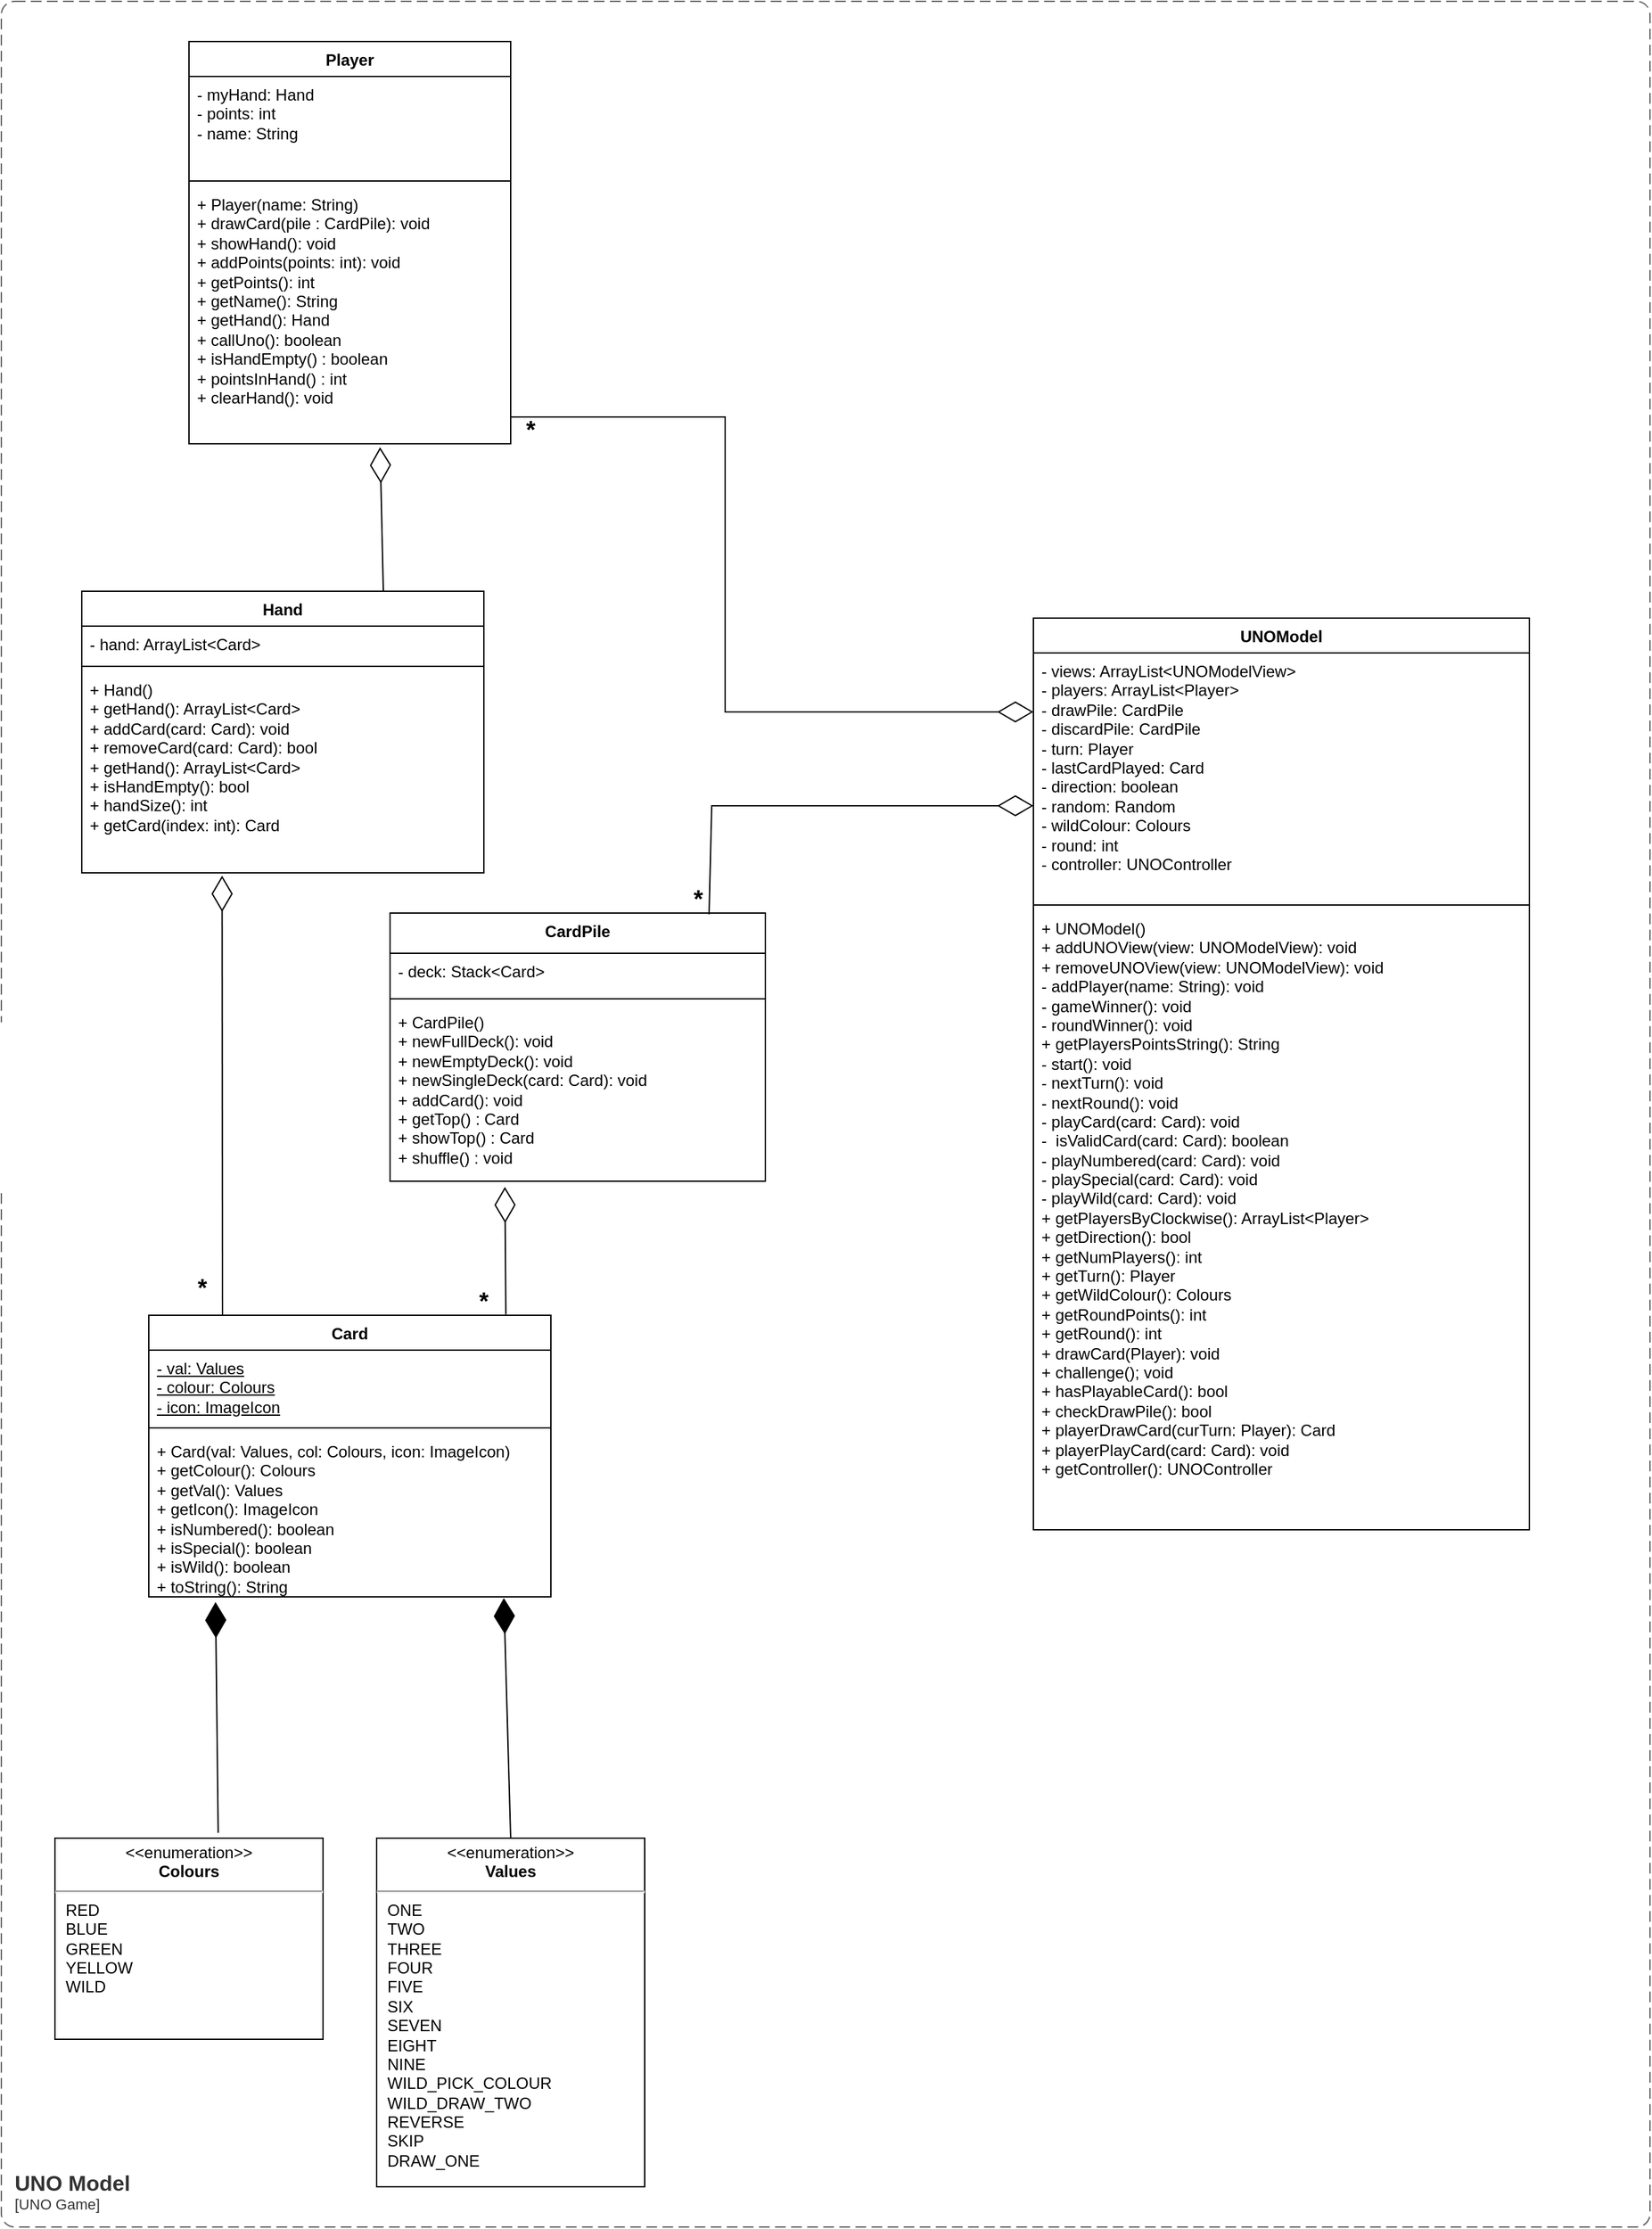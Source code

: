 <mxfile version="22.1.1" type="device">
  <diagram id="6n1j9PqHS3YFMnc8bc9q" name="Page-1">
    <mxGraphModel dx="932" dy="1017" grid="1" gridSize="10" guides="1" tooltips="1" connect="1" arrows="1" fold="1" page="1" pageScale="1" pageWidth="850" pageHeight="1100" math="0" shadow="0">
      <root>
        <mxCell id="0" />
        <mxCell id="1" parent="0" />
        <mxCell id="RmB8I1O6AhFz0H0aJWPY-1" value="Card" style="swimlane;fontStyle=1;align=center;verticalAlign=top;childLayout=stackLayout;horizontal=1;startSize=26;horizontalStack=0;resizeParent=1;resizeParentMax=0;resizeLast=0;collapsible=1;marginBottom=0;whiteSpace=wrap;html=1;" parent="1" vertex="1">
          <mxGeometry x="130" y="990" width="300" height="210" as="geometry" />
        </mxCell>
        <mxCell id="RmB8I1O6AhFz0H0aJWPY-2" value="&lt;u&gt;- val: Values&lt;/u&gt;&lt;br&gt;&lt;u&gt;- colour: Colours&lt;/u&gt;&lt;br&gt;&lt;u&gt;- icon: ImageIcon&lt;/u&gt;" style="text;strokeColor=none;fillColor=none;align=left;verticalAlign=top;spacingLeft=4;spacingRight=4;overflow=hidden;rotatable=0;points=[[0,0.5],[1,0.5]];portConstraint=eastwest;whiteSpace=wrap;html=1;" parent="RmB8I1O6AhFz0H0aJWPY-1" vertex="1">
          <mxGeometry y="26" width="300" height="54" as="geometry" />
        </mxCell>
        <mxCell id="RmB8I1O6AhFz0H0aJWPY-3" value="" style="line;strokeWidth=1;fillColor=none;align=left;verticalAlign=middle;spacingTop=-1;spacingLeft=3;spacingRight=3;rotatable=0;labelPosition=right;points=[];portConstraint=eastwest;strokeColor=inherit;" parent="RmB8I1O6AhFz0H0aJWPY-1" vertex="1">
          <mxGeometry y="80" width="300" height="8" as="geometry" />
        </mxCell>
        <mxCell id="RmB8I1O6AhFz0H0aJWPY-4" value="+ Card(val: Values, col: Colours, icon: ImageIcon)&lt;br&gt;+ getColour(): Colours&lt;br&gt;+ getVal(): Values&lt;br&gt;+ getIcon(): ImageIcon&lt;br&gt;+ isNumbered(): boolean&lt;br&gt;+ isSpecial(): boolean&lt;br&gt;+ isWild(): boolean&lt;br&gt;+ toString(): String" style="text;strokeColor=none;fillColor=none;align=left;verticalAlign=top;spacingLeft=4;spacingRight=4;overflow=hidden;rotatable=0;points=[[0,0.5],[1,0.5]];portConstraint=eastwest;whiteSpace=wrap;html=1;" parent="RmB8I1O6AhFz0H0aJWPY-1" vertex="1">
          <mxGeometry y="88" width="300" height="122" as="geometry" />
        </mxCell>
        <mxCell id="RmB8I1O6AhFz0H0aJWPY-13" value="&lt;p style=&quot;margin:0px;margin-top:4px;text-align:center;&quot;&gt;&amp;lt;&amp;lt;enumeration&amp;gt;&amp;gt;&lt;br&gt;&lt;b&gt;Values&lt;/b&gt;&lt;/p&gt;&lt;hr&gt;&lt;p style=&quot;margin:0px;margin-left:8px;text-align:left;&quot;&gt;ONE&lt;/p&gt;&lt;p style=&quot;margin:0px;margin-left:8px;text-align:left;&quot;&gt;TWO&lt;/p&gt;&lt;p style=&quot;margin:0px;margin-left:8px;text-align:left;&quot;&gt;THREE&lt;/p&gt;&lt;p style=&quot;margin:0px;margin-left:8px;text-align:left;&quot;&gt;FOUR&lt;/p&gt;&lt;p style=&quot;margin:0px;margin-left:8px;text-align:left;&quot;&gt;FIVE&lt;/p&gt;&lt;p style=&quot;margin:0px;margin-left:8px;text-align:left;&quot;&gt;SIX&lt;/p&gt;&lt;p style=&quot;margin:0px;margin-left:8px;text-align:left;&quot;&gt;SEVEN&lt;/p&gt;&lt;p style=&quot;margin:0px;margin-left:8px;text-align:left;&quot;&gt;EIGHT&lt;/p&gt;&lt;p style=&quot;margin:0px;margin-left:8px;text-align:left;&quot;&gt;NINE&lt;/p&gt;&lt;p style=&quot;margin:0px;margin-left:8px;text-align:left;&quot;&gt;WILD_PICK_COLOUR&lt;/p&gt;&lt;p style=&quot;margin:0px;margin-left:8px;text-align:left;&quot;&gt;WILD_DRAW_TWO&lt;/p&gt;&lt;p style=&quot;margin:0px;margin-left:8px;text-align:left;&quot;&gt;REVERSE&lt;/p&gt;&lt;p style=&quot;margin:0px;margin-left:8px;text-align:left;&quot;&gt;SKIP&lt;/p&gt;&lt;p style=&quot;margin:0px;margin-left:8px;text-align:left;&quot;&gt;DRAW_ONE&lt;/p&gt;" style="shape=rect;html=1;overflow=fill;whiteSpace=wrap;" parent="1" vertex="1">
          <mxGeometry x="300" y="1380" width="200" height="260" as="geometry" />
        </mxCell>
        <mxCell id="RmB8I1O6AhFz0H0aJWPY-14" value="&lt;p style=&quot;margin:0px;margin-top:4px;text-align:center;&quot;&gt;&amp;lt;&amp;lt;enumeration&amp;gt;&amp;gt;&lt;br&gt;&lt;b&gt;Colours&lt;/b&gt;&lt;/p&gt;&lt;hr&gt;&lt;p style=&quot;margin:0px;margin-left:8px;text-align:left;&quot;&gt;RED&lt;br&gt;BLUE&lt;/p&gt;&lt;p style=&quot;margin:0px;margin-left:8px;text-align:left;&quot;&gt;GREEN&lt;/p&gt;&lt;p style=&quot;margin:0px;margin-left:8px;text-align:left;&quot;&gt;YELLOW&lt;/p&gt;&lt;p style=&quot;margin:0px;margin-left:8px;text-align:left;&quot;&gt;WILD&lt;/p&gt;" style="shape=rect;html=1;overflow=fill;whiteSpace=wrap;" parent="1" vertex="1">
          <mxGeometry x="60" y="1380" width="200" height="150" as="geometry" />
        </mxCell>
        <mxCell id="RmB8I1O6AhFz0H0aJWPY-15" value="Hand" style="swimlane;fontStyle=1;align=center;verticalAlign=top;childLayout=stackLayout;horizontal=1;startSize=26;horizontalStack=0;resizeParent=1;resizeParentMax=0;resizeLast=0;collapsible=1;marginBottom=0;whiteSpace=wrap;html=1;" parent="1" vertex="1">
          <mxGeometry x="80" y="450" width="300" height="210" as="geometry" />
        </mxCell>
        <mxCell id="RmB8I1O6AhFz0H0aJWPY-16" value="- hand: ArrayList&amp;lt;Card&amp;gt;" style="text;strokeColor=none;fillColor=none;align=left;verticalAlign=top;spacingLeft=4;spacingRight=4;overflow=hidden;rotatable=0;points=[[0,0.5],[1,0.5]];portConstraint=eastwest;whiteSpace=wrap;html=1;" parent="RmB8I1O6AhFz0H0aJWPY-15" vertex="1">
          <mxGeometry y="26" width="300" height="26" as="geometry" />
        </mxCell>
        <mxCell id="RmB8I1O6AhFz0H0aJWPY-17" value="" style="line;strokeWidth=1;fillColor=none;align=left;verticalAlign=middle;spacingTop=-1;spacingLeft=3;spacingRight=3;rotatable=0;labelPosition=right;points=[];portConstraint=eastwest;strokeColor=inherit;" parent="RmB8I1O6AhFz0H0aJWPY-15" vertex="1">
          <mxGeometry y="52" width="300" height="8" as="geometry" />
        </mxCell>
        <mxCell id="RmB8I1O6AhFz0H0aJWPY-18" value="+ Hand()&lt;br&gt;+ getHand(): ArrayList&amp;lt;Card&amp;gt;&lt;br style=&quot;border-color: var(--border-color);&quot;&gt;+ addCard(card:&amp;nbsp;Card): void&lt;br style=&quot;border-color: var(--border-color);&quot;&gt;+ removeCard(card:&amp;nbsp;Card): bool&lt;br style=&quot;border-color: var(--border-color);&quot;&gt;+ getHand(): ArrayList&amp;lt;Card&amp;gt;&lt;br style=&quot;border-color: var(--border-color);&quot;&gt;+ isHandEmpty(): bool&lt;br&gt;+ handSize(): int&lt;br&gt;+ getCard(index: int): Card" style="text;strokeColor=none;fillColor=none;align=left;verticalAlign=top;spacingLeft=4;spacingRight=4;overflow=hidden;rotatable=0;points=[[0,0.5],[1,0.5]];portConstraint=eastwest;whiteSpace=wrap;html=1;" parent="RmB8I1O6AhFz0H0aJWPY-15" vertex="1">
          <mxGeometry y="60" width="300" height="150" as="geometry" />
        </mxCell>
        <mxCell id="RmB8I1O6AhFz0H0aJWPY-19" value="Player" style="swimlane;fontStyle=1;align=center;verticalAlign=top;childLayout=stackLayout;horizontal=1;startSize=26;horizontalStack=0;resizeParent=1;resizeParentMax=0;resizeLast=0;collapsible=1;marginBottom=0;whiteSpace=wrap;html=1;" parent="1" vertex="1">
          <mxGeometry x="160" y="40" width="240" height="300" as="geometry" />
        </mxCell>
        <mxCell id="RmB8I1O6AhFz0H0aJWPY-20" value="- myHand: Hand&lt;br&gt;- points: int&lt;br&gt;- name: String" style="text;strokeColor=none;fillColor=none;align=left;verticalAlign=top;spacingLeft=4;spacingRight=4;overflow=hidden;rotatable=0;points=[[0,0.5],[1,0.5]];portConstraint=eastwest;whiteSpace=wrap;html=1;" parent="RmB8I1O6AhFz0H0aJWPY-19" vertex="1">
          <mxGeometry y="26" width="240" height="74" as="geometry" />
        </mxCell>
        <mxCell id="RmB8I1O6AhFz0H0aJWPY-21" value="" style="line;strokeWidth=1;fillColor=none;align=left;verticalAlign=middle;spacingTop=-1;spacingLeft=3;spacingRight=3;rotatable=0;labelPosition=right;points=[];portConstraint=eastwest;strokeColor=inherit;" parent="RmB8I1O6AhFz0H0aJWPY-19" vertex="1">
          <mxGeometry y="100" width="240" height="8" as="geometry" />
        </mxCell>
        <mxCell id="RmB8I1O6AhFz0H0aJWPY-22" value="+ Player(name: String)&lt;br&gt;+ drawCard(pile : CardPile): void&lt;br&gt;+ showHand(): void&lt;br&gt;+ addPoints(points: int): void&lt;br&gt;+ getPoints(): int&lt;br style=&quot;border-color: var(--border-color);&quot;&gt;+ getName(): String&lt;br&gt;+ getHand(): Hand&lt;br&gt;+ callUno(): boolean&lt;br&gt;+ isHandEmpty() : boolean&lt;br&gt;+ pointsInHand() : int&lt;br&gt;+ clearHand(): void&lt;br&gt;" style="text;strokeColor=none;fillColor=none;align=left;verticalAlign=top;spacingLeft=4;spacingRight=4;overflow=hidden;rotatable=0;points=[[0,0.5],[1,0.5]];portConstraint=eastwest;whiteSpace=wrap;html=1;" parent="RmB8I1O6AhFz0H0aJWPY-19" vertex="1">
          <mxGeometry y="108" width="240" height="192" as="geometry" />
        </mxCell>
        <mxCell id="RmB8I1O6AhFz0H0aJWPY-36" value="UNOModel" style="swimlane;fontStyle=1;align=center;verticalAlign=top;childLayout=stackLayout;horizontal=1;startSize=26;horizontalStack=0;resizeParent=1;resizeParentMax=0;resizeLast=0;collapsible=1;marginBottom=0;whiteSpace=wrap;html=1;" parent="1" vertex="1">
          <mxGeometry x="790" y="470" width="370" height="680" as="geometry" />
        </mxCell>
        <mxCell id="RmB8I1O6AhFz0H0aJWPY-37" value="- views: ArrayList&amp;lt;UNOModelView&amp;gt;&lt;br&gt;- players: ArrayList&amp;lt;Player&amp;gt;&lt;br&gt;- drawPile: CardPile&lt;br&gt;- discardPile: CardPile&lt;br&gt;- turn: Player&lt;br&gt;- lastCardPlayed: Card&lt;br&gt;- direction: boolean&lt;br&gt;- random: Random&lt;br&gt;- wildColour: Colours&lt;br&gt;- round: int&lt;br&gt;- controller: UNOController" style="text;strokeColor=none;fillColor=none;align=left;verticalAlign=top;spacingLeft=4;spacingRight=4;overflow=hidden;rotatable=0;points=[[0,0.5],[1,0.5]];portConstraint=eastwest;whiteSpace=wrap;html=1;" parent="RmB8I1O6AhFz0H0aJWPY-36" vertex="1">
          <mxGeometry y="26" width="370" height="184" as="geometry" />
        </mxCell>
        <mxCell id="RmB8I1O6AhFz0H0aJWPY-38" value="" style="line;strokeWidth=1;fillColor=none;align=left;verticalAlign=middle;spacingTop=-1;spacingLeft=3;spacingRight=3;rotatable=0;labelPosition=right;points=[];portConstraint=eastwest;strokeColor=inherit;" parent="RmB8I1O6AhFz0H0aJWPY-36" vertex="1">
          <mxGeometry y="210" width="370" height="8" as="geometry" />
        </mxCell>
        <mxCell id="RmB8I1O6AhFz0H0aJWPY-39" value="+ UNOModel()&lt;br&gt;+ addUNOView(view: UNOModelView): void&lt;br&gt;+ removeUNOView(view: UNOModelView): void&lt;br&gt;- addPlayer(name: String): void&lt;br&gt;- gameWinner(): void&lt;br&gt;- roundWinner(): void&lt;br&gt;+ getPlayersPointsString(): String&lt;br&gt;- start(): void&lt;br&gt;- nextTurn(): void&lt;br&gt;- nextRound(): void&lt;br&gt;- playCard(card: Card): void&lt;br&gt;-&amp;nbsp; isValidCard(card: Card): boolean&lt;br&gt;- playNumbered(card: Card): void&lt;br&gt;- playSpecial(card: Card): void&lt;br&gt;- playWild(card: Card): void&lt;br&gt;+ getPlayersByClockwise(): ArrayList&amp;lt;Player&amp;gt;&lt;br&gt;+ getDirection(): bool&lt;br&gt;+ getNumPlayers(): int&lt;br&gt;+ getTurn(): Player&lt;br&gt;+ getWildColour(): Colours&lt;br&gt;+ getRoundPoints(): int&lt;br&gt;+ getRound(): int&lt;br&gt;+ drawCard(Player): void&lt;br&gt;+ challenge(); void&lt;br&gt;+ hasPlayableCard(): bool&lt;br&gt;+ checkDrawPile(): bool&lt;br&gt;+ playerDrawCard(curTurn: Player): Card&lt;br&gt;+ playerPlayCard(card: Card): void&lt;br&gt;+ getController(): UNOController" style="text;strokeColor=none;fillColor=none;align=left;verticalAlign=top;spacingLeft=4;spacingRight=4;overflow=hidden;rotatable=0;points=[[0,0.5],[1,0.5]];portConstraint=eastwest;whiteSpace=wrap;html=1;" parent="RmB8I1O6AhFz0H0aJWPY-36" vertex="1">
          <mxGeometry y="218" width="370" height="462" as="geometry" />
        </mxCell>
        <mxCell id="RmB8I1O6AhFz0H0aJWPY-53" value="" style="endArrow=diamondThin;endFill=1;endSize=24;html=1;rounded=0;entryX=0.883;entryY=1.007;entryDx=0;entryDy=0;entryPerimeter=0;exitX=0.5;exitY=0;exitDx=0;exitDy=0;" parent="1" source="RmB8I1O6AhFz0H0aJWPY-13" target="RmB8I1O6AhFz0H0aJWPY-4" edge="1">
          <mxGeometry width="160" relative="1" as="geometry">
            <mxPoint x="480" y="1200" as="sourcePoint" />
            <mxPoint x="640" y="1200" as="targetPoint" />
          </mxGeometry>
        </mxCell>
        <mxCell id="RmB8I1O6AhFz0H0aJWPY-54" value="" style="endArrow=diamondThin;endFill=1;endSize=24;html=1;rounded=0;entryX=0.166;entryY=1.032;entryDx=0;entryDy=0;entryPerimeter=0;exitX=0.609;exitY=-0.027;exitDx=0;exitDy=0;exitPerimeter=0;" parent="1" source="RmB8I1O6AhFz0H0aJWPY-14" target="RmB8I1O6AhFz0H0aJWPY-4" edge="1">
          <mxGeometry width="160" relative="1" as="geometry">
            <mxPoint x="380" y="1250" as="sourcePoint" />
            <mxPoint x="362" y="1201" as="targetPoint" />
          </mxGeometry>
        </mxCell>
        <mxCell id="RmB8I1O6AhFz0H0aJWPY-55" value="" style="endArrow=diamondThin;endFill=0;endSize=24;html=1;rounded=0;exitX=0.888;exitY=-0.003;exitDx=0;exitDy=0;exitPerimeter=0;entryX=0.306;entryY=1.032;entryDx=0;entryDy=0;entryPerimeter=0;" parent="1" source="RmB8I1O6AhFz0H0aJWPY-1" target="RmB8I1O6AhFz0H0aJWPY-8" edge="1">
          <mxGeometry width="160" relative="1" as="geometry">
            <mxPoint x="510" y="860" as="sourcePoint" />
            <mxPoint x="343" y="920" as="targetPoint" />
          </mxGeometry>
        </mxCell>
        <mxCell id="RmB8I1O6AhFz0H0aJWPY-56" value="&lt;b&gt;&lt;font style=&quot;font-size: 18px;&quot;&gt;*&lt;/font&gt;&lt;/b&gt;" style="text;strokeColor=none;align=center;fillColor=none;html=1;verticalAlign=middle;whiteSpace=wrap;rounded=0;" parent="1" vertex="1">
          <mxGeometry x="370" y="970" width="20" height="20" as="geometry" />
        </mxCell>
        <mxCell id="RmB8I1O6AhFz0H0aJWPY-57" value="" style="endArrow=diamondThin;endFill=0;endSize=24;html=1;rounded=0;entryX=0.349;entryY=1.014;entryDx=0;entryDy=0;entryPerimeter=0;" parent="1" target="RmB8I1O6AhFz0H0aJWPY-18" edge="1">
          <mxGeometry width="160" relative="1" as="geometry">
            <mxPoint x="185" y="990" as="sourcePoint" />
            <mxPoint x="185" y="710" as="targetPoint" />
          </mxGeometry>
        </mxCell>
        <mxCell id="RmB8I1O6AhFz0H0aJWPY-58" value="&lt;b&gt;&lt;font style=&quot;font-size: 18px;&quot;&gt;*&lt;/font&gt;&lt;/b&gt;" style="text;strokeColor=none;align=center;fillColor=none;html=1;verticalAlign=middle;whiteSpace=wrap;rounded=0;" parent="1" vertex="1">
          <mxGeometry x="160" y="960" width="20" height="20" as="geometry" />
        </mxCell>
        <mxCell id="RmB8I1O6AhFz0H0aJWPY-5" value="CardPile" style="swimlane;fontStyle=1;align=center;verticalAlign=top;childLayout=stackLayout;horizontal=1;startSize=30;horizontalStack=0;resizeParent=1;resizeParentMax=0;resizeLast=0;collapsible=1;marginBottom=0;whiteSpace=wrap;html=1;" parent="1" vertex="1">
          <mxGeometry x="310" y="690" width="280" height="200" as="geometry" />
        </mxCell>
        <mxCell id="RmB8I1O6AhFz0H0aJWPY-6" value="- deck: Stack&amp;lt;Card&amp;gt;" style="text;strokeColor=none;fillColor=none;align=left;verticalAlign=top;spacingLeft=4;spacingRight=4;overflow=hidden;rotatable=0;points=[[0,0.5],[1,0.5]];portConstraint=eastwest;whiteSpace=wrap;html=1;" parent="RmB8I1O6AhFz0H0aJWPY-5" vertex="1">
          <mxGeometry y="30" width="280" height="30" as="geometry" />
        </mxCell>
        <mxCell id="RmB8I1O6AhFz0H0aJWPY-7" value="" style="line;strokeWidth=1;fillColor=none;align=left;verticalAlign=middle;spacingTop=-1;spacingLeft=3;spacingRight=3;rotatable=0;labelPosition=right;points=[];portConstraint=eastwest;strokeColor=inherit;" parent="RmB8I1O6AhFz0H0aJWPY-5" vertex="1">
          <mxGeometry y="60" width="280" height="8" as="geometry" />
        </mxCell>
        <mxCell id="RmB8I1O6AhFz0H0aJWPY-8" value="+ CardPile()&lt;br style=&quot;border-color: var(--border-color);&quot;&gt;+ newFullDeck(): void&lt;br style=&quot;border-color: var(--border-color);&quot;&gt;+ newEmptyDeck(): void&lt;br style=&quot;border-color: var(--border-color);&quot;&gt;+ newSingleDeck(card: Card): void&lt;br style=&quot;border-color: var(--border-color);&quot;&gt;+ addCard(): void&lt;br style=&quot;border-color: var(--border-color);&quot;&gt;+ getTop() :&amp;nbsp;Card&lt;br style=&quot;border-color: var(--border-color);&quot;&gt;+ showTop() : Card&lt;br style=&quot;border-color: var(--border-color);&quot;&gt;+ shuffle() : void" style="text;strokeColor=none;fillColor=none;align=left;verticalAlign=top;spacingLeft=4;spacingRight=4;overflow=hidden;rotatable=0;points=[[0,0.5],[1,0.5]];portConstraint=eastwest;whiteSpace=wrap;html=1;" parent="RmB8I1O6AhFz0H0aJWPY-5" vertex="1">
          <mxGeometry y="68" width="280" height="132" as="geometry" />
        </mxCell>
        <mxCell id="RmB8I1O6AhFz0H0aJWPY-61" value="" style="endArrow=diamondThin;endFill=0;endSize=24;html=1;rounded=0;entryX=0.594;entryY=1.013;entryDx=0;entryDy=0;entryPerimeter=0;exitX=0.75;exitY=0;exitDx=0;exitDy=0;" parent="1" source="RmB8I1O6AhFz0H0aJWPY-15" target="RmB8I1O6AhFz0H0aJWPY-22" edge="1">
          <mxGeometry width="160" relative="1" as="geometry">
            <mxPoint x="534" y="660" as="sourcePoint" />
            <mxPoint x="720" y="610" as="targetPoint" />
          </mxGeometry>
        </mxCell>
        <mxCell id="RmB8I1O6AhFz0H0aJWPY-63" value="" style="endArrow=diamondThin;endFill=0;endSize=24;html=1;rounded=0;exitX=0.85;exitY=0.005;exitDx=0;exitDy=0;exitPerimeter=0;" parent="1" source="RmB8I1O6AhFz0H0aJWPY-5" edge="1">
          <mxGeometry width="160" relative="1" as="geometry">
            <mxPoint x="440" y="500" as="sourcePoint" />
            <mxPoint x="790" y="610" as="targetPoint" />
            <Array as="points">
              <mxPoint x="550" y="610" />
            </Array>
          </mxGeometry>
        </mxCell>
        <mxCell id="RmB8I1O6AhFz0H0aJWPY-64" value="&lt;b&gt;&lt;font style=&quot;font-size: 18px;&quot;&gt;*&lt;/font&gt;&lt;/b&gt;" style="text;strokeColor=none;align=center;fillColor=none;html=1;verticalAlign=middle;whiteSpace=wrap;rounded=0;" parent="1" vertex="1">
          <mxGeometry x="530" y="670" width="20" height="20" as="geometry" />
        </mxCell>
        <mxCell id="RmB8I1O6AhFz0H0aJWPY-67" value="" style="endArrow=diamondThin;endFill=0;endSize=24;html=1;rounded=0;" parent="1" edge="1">
          <mxGeometry width="160" relative="1" as="geometry">
            <mxPoint x="400" y="320" as="sourcePoint" />
            <mxPoint x="790" y="540" as="targetPoint" />
            <Array as="points">
              <mxPoint x="560" y="320" />
              <mxPoint x="560" y="540" />
            </Array>
          </mxGeometry>
        </mxCell>
        <mxCell id="RmB8I1O6AhFz0H0aJWPY-68" value="&lt;b&gt;&lt;font style=&quot;font-size: 18px;&quot;&gt;*&lt;/font&gt;&lt;/b&gt;" style="text;strokeColor=none;align=center;fillColor=none;html=1;verticalAlign=middle;whiteSpace=wrap;rounded=0;" parent="1" vertex="1">
          <mxGeometry x="405" y="320" width="20" height="20" as="geometry" />
        </mxCell>
        <object placeholders="1" c4Name="UNO Model" c4Type="ContainerScopeBoundary" c4Application="UNO Game" label="&lt;font style=&quot;font-size: 16px&quot;&gt;&lt;b&gt;&lt;div style=&quot;text-align: left&quot;&gt;%c4Name%&lt;/div&gt;&lt;/b&gt;&lt;/font&gt;&lt;div style=&quot;text-align: left&quot;&gt;[%c4Application%]&lt;/div&gt;" id="_B18mSVBNQEPliArFmkr-1">
          <mxCell style="rounded=1;fontSize=11;whiteSpace=wrap;html=1;dashed=1;arcSize=20;fillColor=none;strokeColor=#666666;fontColor=#333333;labelBackgroundColor=none;align=left;verticalAlign=bottom;labelBorderColor=none;spacingTop=0;spacing=10;dashPattern=8 4;metaEdit=1;rotatable=0;perimeter=rectanglePerimeter;noLabel=0;labelPadding=0;allowArrows=0;connectable=0;expand=0;recursiveResize=0;editable=1;pointerEvents=0;absoluteArcSize=1;points=[[0.25,0,0],[0.5,0,0],[0.75,0,0],[1,0.25,0],[1,0.5,0],[1,0.75,0],[0.75,1,0],[0.5,1,0],[0.25,1,0],[0,0.75,0],[0,0.5,0],[0,0.25,0]];" vertex="1" parent="1">
            <mxGeometry x="20" y="10" width="1230" height="1660" as="geometry" />
          </mxCell>
        </object>
      </root>
    </mxGraphModel>
  </diagram>
</mxfile>
